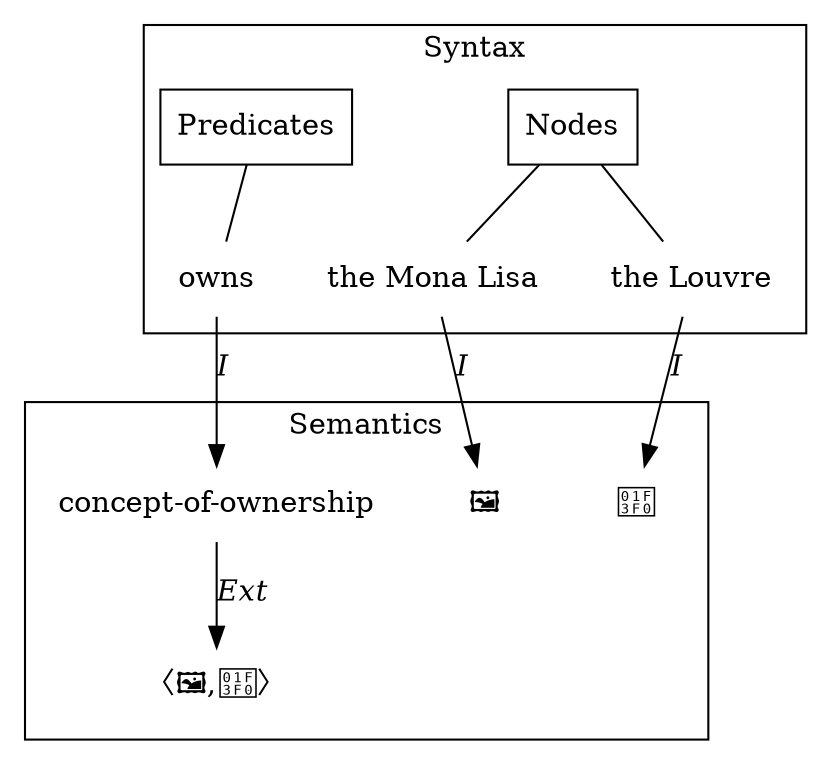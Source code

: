 digraph g {
  subgraph cluster_0 {
    label=<Syntax>;
    nodes [label=<Nodes>,shape="rect"];
    predicates [label=<Predicates>,shape="rect"];
    louvreName [label=<the Louvre>,shape="none"];
    ownsName [label=<owns>,shape="none"];
    monaLisaName [label=<the Mona Lisa>,shape="none"];
  }
  subgraph cluster_1 {
    label=<Semantics>;
    louvre [label=<🏰>,shape="none"];
    conceptOfOwnership [label=<concept-of-ownership>,shape="none"];
    monaLisa [label=<🖼>,shape="none"];
    ext [label=<〈🖼,🏰〉>,shape="none"];
  }
  nodes -> louvreName [dir="none"];
  nodes -> monaLisaName [dir="none"];
  louvreName -> louvre [label=<<i>I</i>>];
  monaLisaName -> monaLisa [label=<<i>I</i>>];

  predicates -> ownsName [dir="none"];
  ownsName -> conceptOfOwnership [label=<<i>I</i>>];
  conceptOfOwnership -> ext [label=<<i>Ext</i>>];
}
